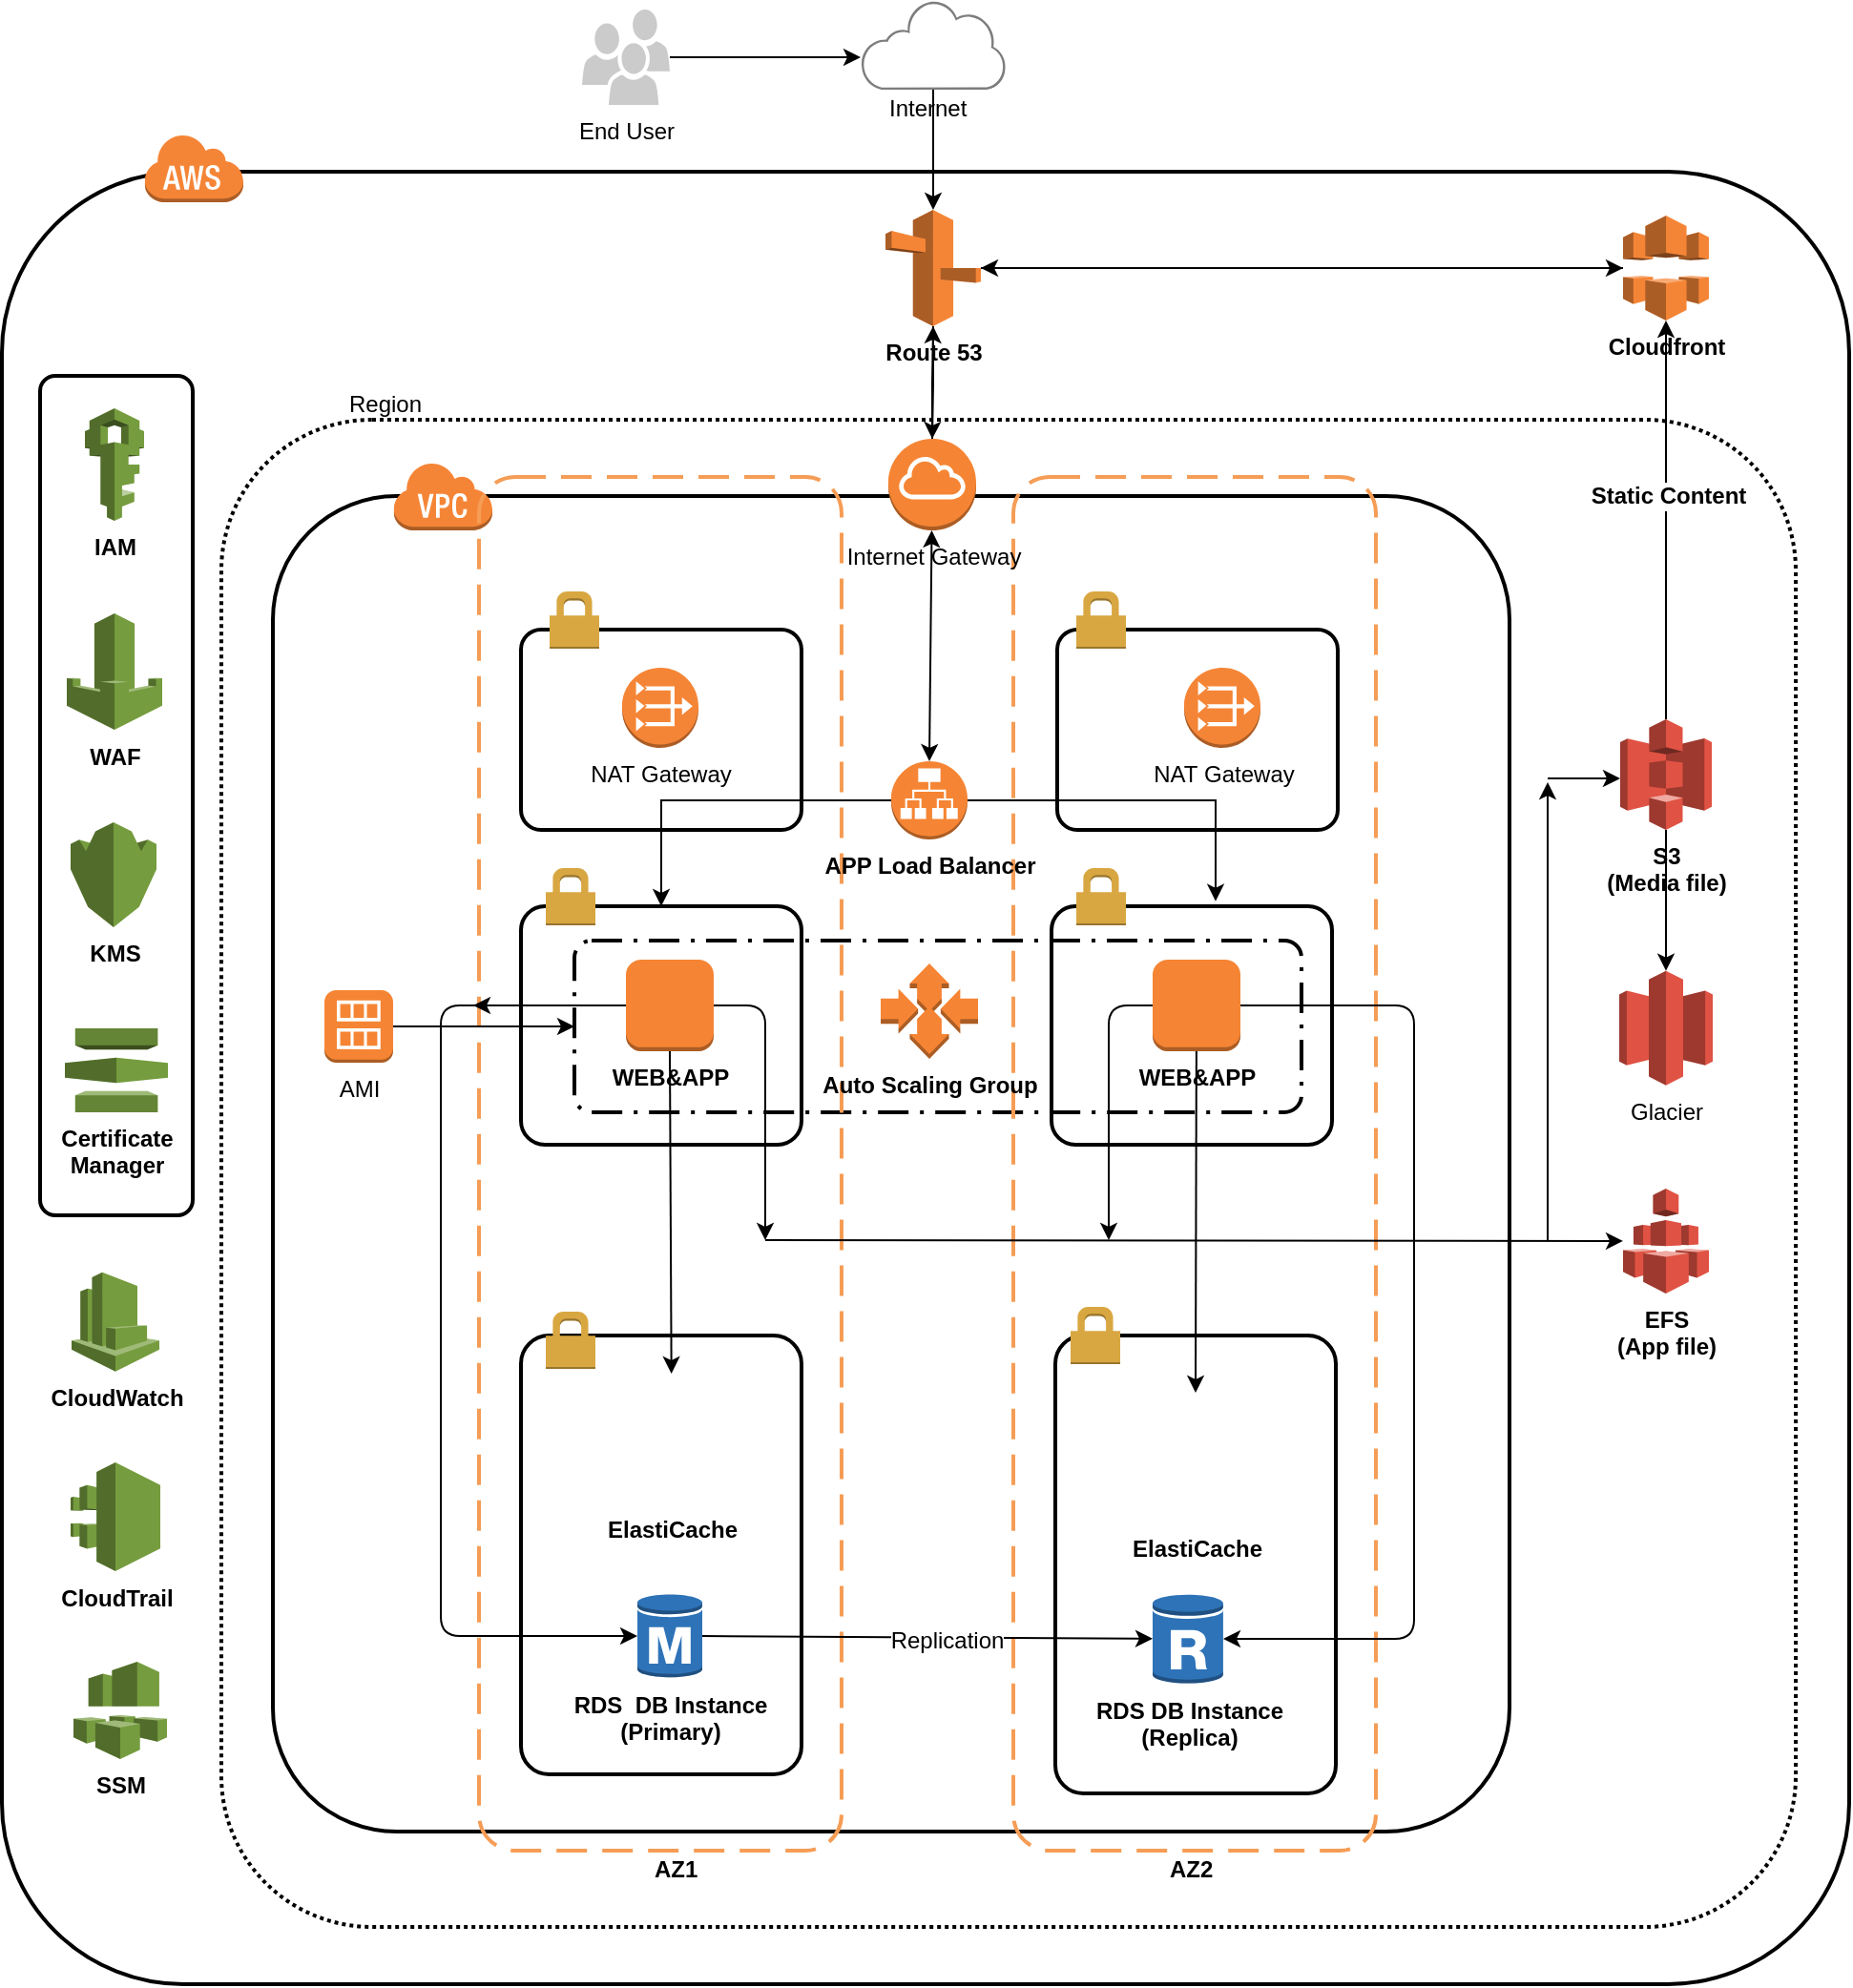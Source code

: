 <mxfile version="10.5.9" type="github"><diagram id="jObKnGZ6R7csE1btROFx" name="Page-1"><mxGraphModel dx="994" dy="1576" grid="1" gridSize="10" guides="1" tooltips="1" connect="1" arrows="1" fold="1" page="1" pageScale="1" pageWidth="850" pageHeight="1100" math="0" shadow="0"><root><mxCell id="0"/><mxCell id="1" parent="0"/><mxCell id="tMoE9Q4Ey3MyN2rL3R3p-1" value="" style="rounded=1;arcSize=10;dashed=0;strokeColor=#000000;fillColor=none;gradientColor=none;strokeWidth=2;" parent="1" vertex="1"><mxGeometry x="140" y="-180" width="968" height="950" as="geometry"/></mxCell><mxCell id="-JKKHmTNua6DKgZGdkiY-58" value="" style="rounded=1;arcSize=10;dashed=0;strokeColor=#000000;fillColor=none;gradientColor=none;strokeWidth=2;" vertex="1" parent="1"><mxGeometry x="160" y="-73" width="80" height="440" as="geometry"/></mxCell><mxCell id="-JKKHmTNua6DKgZGdkiY-11" value="" style="rounded=1;arcSize=10;dashed=1;strokeColor=#000000;fillColor=none;gradientColor=none;dashPattern=1 1;strokeWidth=2;" vertex="1" parent="1"><mxGeometry x="255" y="-50" width="825" height="790" as="geometry"/></mxCell><mxCell id="tMoE9Q4Ey3MyN2rL3R3p-29" value="" style="rounded=1;arcSize=10;dashed=1;strokeColor=#000000;fillColor=none;gradientColor=none;dashPattern=8 3 1 3;strokeWidth=2;" parent="1" vertex="1"><mxGeometry x="440" y="223" width="381" height="90" as="geometry"/></mxCell><mxCell id="tMoE9Q4Ey3MyN2rL3R3p-3" value="" style="rounded=1;arcSize=10;dashed=0;strokeColor=#000000;fillColor=none;gradientColor=none;strokeWidth=2;" parent="1" vertex="1"><mxGeometry x="282" y="-10" width="648" height="700" as="geometry"/></mxCell><mxCell id="tMoE9Q4Ey3MyN2rL3R3p-2" value="" style="dashed=0;html=1;shape=mxgraph.aws3.cloud;fillColor=#F58536;gradientColor=none;dashed=0;" parent="1" vertex="1"><mxGeometry x="214.5" y="-200" width="52" height="36" as="geometry"/></mxCell><mxCell id="tMoE9Q4Ey3MyN2rL3R3p-4" value="" style="dashed=0;html=1;shape=mxgraph.aws3.virtual_private_cloud;fillColor=#F58536;gradientColor=none;dashed=0;" parent="1" vertex="1"><mxGeometry x="345" y="-28" width="52" height="36" as="geometry"/></mxCell><mxCell id="tMoE9Q4Ey3MyN2rL3R3p-5" value="" style="rounded=1;arcSize=10;dashed=1;strokeColor=#F59D56;fillColor=none;gradientColor=none;dashPattern=8 4;strokeWidth=2;" parent="1" vertex="1"><mxGeometry x="390" y="-20" width="190" height="720" as="geometry"/></mxCell><mxCell id="tMoE9Q4Ey3MyN2rL3R3p-10" value="" style="rounded=1;arcSize=10;dashed=1;strokeColor=#F59D56;fillColor=none;gradientColor=none;dashPattern=8 4;strokeWidth=2;" parent="1" vertex="1"><mxGeometry x="670" y="-20" width="190" height="720" as="geometry"/></mxCell><mxCell id="tMoE9Q4Ey3MyN2rL3R3p-13" value="" style="rounded=1;arcSize=10;dashed=0;strokeColor=#000000;fillColor=none;gradientColor=none;strokeWidth=2;" parent="1" vertex="1"><mxGeometry x="412" y="205" width="147" height="125" as="geometry"/></mxCell><mxCell id="tMoE9Q4Ey3MyN2rL3R3p-14" value="" style="dashed=0;html=1;shape=mxgraph.aws3.permissions;fillColor=#D9A741;gradientColor=none;dashed=0;" parent="1" vertex="1"><mxGeometry x="425" y="185" width="26" height="30" as="geometry"/></mxCell><mxCell id="tMoE9Q4Ey3MyN2rL3R3p-16" value="" style="rounded=1;arcSize=10;dashed=0;strokeColor=#000000;fillColor=none;gradientColor=none;strokeWidth=2;" parent="1" vertex="1"><mxGeometry x="412" y="430" width="147" height="230" as="geometry"/></mxCell><mxCell id="tMoE9Q4Ey3MyN2rL3R3p-20" value="" style="rounded=1;arcSize=10;dashed=0;strokeColor=#000000;fillColor=none;gradientColor=none;strokeWidth=2;" parent="1" vertex="1"><mxGeometry x="692" y="430" width="147" height="240" as="geometry"/></mxCell><mxCell id="-JKKHmTNua6DKgZGdkiY-33" value="" style="edgeStyle=orthogonalEdgeStyle;rounded=0;orthogonalLoop=1;jettySize=auto;html=1;" edge="1" parent="1" source="tMoE9Q4Ey3MyN2rL3R3p-22"><mxGeometry relative="1" as="geometry"><mxPoint x="387" y="257" as="targetPoint"/></mxGeometry></mxCell><mxCell id="tMoE9Q4Ey3MyN2rL3R3p-22" value="&lt;b&gt;WEB&amp;amp;APP&lt;/b&gt;" style="outlineConnect=0;dashed=0;verticalLabelPosition=bottom;verticalAlign=top;align=center;html=1;shape=mxgraph.aws3.instance;fillColor=#F58534;gradientColor=none;" parent="1" vertex="1"><mxGeometry x="467" y="233" width="46" height="48" as="geometry"/></mxCell><mxCell id="tMoE9Q4Ey3MyN2rL3R3p-24" value="" style="dashed=0;html=1;shape=mxgraph.aws3.permissions;fillColor=#D9A741;gradientColor=none;dashed=0;" parent="1" vertex="1"><mxGeometry x="425" y="417.5" width="26" height="30" as="geometry"/></mxCell><mxCell id="tMoE9Q4Ey3MyN2rL3R3p-25" value="" style="dashed=0;html=1;shape=mxgraph.aws3.permissions;fillColor=#D9A741;gradientColor=none;dashed=0;" parent="1" vertex="1"><mxGeometry x="700" y="415" width="26" height="30" as="geometry"/></mxCell><mxCell id="tMoE9Q4Ey3MyN2rL3R3p-26" value="" style="rounded=1;arcSize=10;dashed=0;strokeColor=#000000;fillColor=none;gradientColor=none;strokeWidth=2;" parent="1" vertex="1"><mxGeometry x="690" y="205" width="147" height="125" as="geometry"/></mxCell><mxCell id="tMoE9Q4Ey3MyN2rL3R3p-27" value="" style="dashed=0;html=1;shape=mxgraph.aws3.permissions;fillColor=#D9A741;gradientColor=none;dashed=0;" parent="1" vertex="1"><mxGeometry x="703" y="185" width="26" height="30" as="geometry"/></mxCell><mxCell id="tMoE9Q4Ey3MyN2rL3R3p-28" value="&lt;b&gt;WEB&amp;amp;APP&lt;/b&gt;" style="outlineConnect=0;dashed=0;verticalLabelPosition=bottom;verticalAlign=top;align=center;html=1;shape=mxgraph.aws3.instance;fillColor=#F58534;gradientColor=none;" parent="1" vertex="1"><mxGeometry x="743" y="233" width="46" height="48" as="geometry"/></mxCell><mxCell id="tMoE9Q4Ey3MyN2rL3R3p-30" value="&lt;b&gt;Auto Scaling Group&lt;/b&gt;" style="outlineConnect=0;dashed=0;verticalLabelPosition=bottom;verticalAlign=top;align=center;html=1;shape=mxgraph.aws3.auto_scaling;fillColor=#F58534;gradientColor=none;" parent="1" vertex="1"><mxGeometry x="600.5" y="235" width="51" height="50" as="geometry"/></mxCell><mxCell id="tMoE9Q4Ey3MyN2rL3R3p-31" value="&lt;b&gt;RDS&amp;nbsp; DB Instance&lt;br&gt;(Primary)&lt;/b&gt;" style="outlineConnect=0;dashed=0;verticalLabelPosition=bottom;verticalAlign=top;align=center;html=1;shape=mxgraph.aws3.rds_db_instance;fillColor=#2E73B8;gradientColor=none;" parent="1" vertex="1"><mxGeometry x="473" y="565" width="34" height="45" as="geometry"/></mxCell><mxCell id="-JKKHmTNua6DKgZGdkiY-3" style="edgeStyle=orthogonalEdgeStyle;rounded=0;orthogonalLoop=1;jettySize=auto;html=1;entryX=0.5;entryY=0;entryDx=0;entryDy=0;" edge="1" parent="1" source="tMoE9Q4Ey3MyN2rL3R3p-33" target="tMoE9Q4Ey3MyN2rL3R3p-13"><mxGeometry relative="1" as="geometry"/></mxCell><mxCell id="-JKKHmTNua6DKgZGdkiY-4" style="edgeStyle=orthogonalEdgeStyle;rounded=0;orthogonalLoop=1;jettySize=auto;html=1;entryX=0.585;entryY=-0.021;entryDx=0;entryDy=0;entryPerimeter=0;" edge="1" parent="1" source="tMoE9Q4Ey3MyN2rL3R3p-33" target="tMoE9Q4Ey3MyN2rL3R3p-26"><mxGeometry relative="1" as="geometry"/></mxCell><mxCell id="tMoE9Q4Ey3MyN2rL3R3p-33" value="&lt;b&gt;APP Load Balancer&lt;/b&gt;" style="outlineConnect=0;dashed=0;verticalLabelPosition=bottom;verticalAlign=top;align=center;html=1;shape=mxgraph.aws3.application_load_balancer;fillColor=#F58534;gradientColor=none;" parent="1" vertex="1"><mxGeometry x="606" y="129" width="40" height="41" as="geometry"/></mxCell><mxCell id="-JKKHmTNua6DKgZGdkiY-36" style="edgeStyle=orthogonalEdgeStyle;rounded=0;orthogonalLoop=1;jettySize=auto;html=1;" edge="1" parent="1" source="tMoE9Q4Ey3MyN2rL3R3p-34" target="tMoE9Q4Ey3MyN2rL3R3p-35"><mxGeometry relative="1" as="geometry"/></mxCell><mxCell id="-JKKHmTNua6DKgZGdkiY-43" style="edgeStyle=orthogonalEdgeStyle;rounded=0;orthogonalLoop=1;jettySize=auto;html=1;" edge="1" parent="1" source="tMoE9Q4Ey3MyN2rL3R3p-34" target="-JKKHmTNua6DKgZGdkiY-5"><mxGeometry relative="1" as="geometry"/></mxCell><mxCell id="tMoE9Q4Ey3MyN2rL3R3p-34" value="&lt;b&gt;Route 53&lt;/b&gt;" style="outlineConnect=0;dashed=0;verticalLabelPosition=bottom;verticalAlign=top;align=center;html=1;shape=mxgraph.aws3.route_53;fillColor=#F58536;gradientColor=none;" parent="1" vertex="1"><mxGeometry x="603" y="-160" width="50" height="61" as="geometry"/></mxCell><mxCell id="-JKKHmTNua6DKgZGdkiY-42" style="edgeStyle=orthogonalEdgeStyle;rounded=0;orthogonalLoop=1;jettySize=auto;html=1;entryX=1;entryY=0.5;entryDx=0;entryDy=0;entryPerimeter=0;" edge="1" parent="1" source="tMoE9Q4Ey3MyN2rL3R3p-35" target="tMoE9Q4Ey3MyN2rL3R3p-34"><mxGeometry relative="1" as="geometry"/></mxCell><mxCell id="tMoE9Q4Ey3MyN2rL3R3p-35" value="&lt;b&gt;Cloudfront&lt;/b&gt;" style="outlineConnect=0;dashed=0;verticalLabelPosition=bottom;verticalAlign=top;align=center;html=1;shape=mxgraph.aws3.cloudfront;fillColor=#F58536;gradientColor=none;" parent="1" vertex="1"><mxGeometry x="989.5" y="-157" width="45" height="55" as="geometry"/></mxCell><mxCell id="tMoE9Q4Ey3MyN2rL3R3p-45" style="edgeStyle=orthogonalEdgeStyle;rounded=0;orthogonalLoop=1;jettySize=auto;html=1;" parent="1" source="tMoE9Q4Ey3MyN2rL3R3p-36" target="tMoE9Q4Ey3MyN2rL3R3p-35" edge="1"><mxGeometry relative="1" as="geometry"/></mxCell><mxCell id="tMoE9Q4Ey3MyN2rL3R3p-46" value="&lt;b&gt;Static Content&lt;/b&gt;" style="text;html=1;resizable=0;points=[];align=center;verticalAlign=middle;labelBackgroundColor=#ffffff;" parent="tMoE9Q4Ey3MyN2rL3R3p-45" vertex="1" connectable="0"><mxGeometry x="0.118" y="-1" relative="1" as="geometry"><mxPoint as="offset"/></mxGeometry></mxCell><mxCell id="-JKKHmTNua6DKgZGdkiY-66" style="edgeStyle=orthogonalEdgeStyle;rounded=0;orthogonalLoop=1;jettySize=auto;html=1;" edge="1" parent="1" source="tMoE9Q4Ey3MyN2rL3R3p-36" target="-JKKHmTNua6DKgZGdkiY-65"><mxGeometry relative="1" as="geometry"/></mxCell><mxCell id="tMoE9Q4Ey3MyN2rL3R3p-36" value="&lt;b&gt;S3&lt;br&gt;(Media file)&lt;br&gt;&lt;/b&gt;" style="outlineConnect=0;dashed=0;verticalLabelPosition=bottom;verticalAlign=top;align=center;html=1;shape=mxgraph.aws3.s3;fillColor=#E05243;gradientColor=none;" parent="1" vertex="1"><mxGeometry x="988" y="107" width="48" height="58" as="geometry"/></mxCell><mxCell id="tMoE9Q4Ey3MyN2rL3R3p-37" value="&lt;b&gt;EFS&lt;br&gt;(App file)&lt;br&gt;&lt;/b&gt;" style="outlineConnect=0;dashed=0;verticalLabelPosition=bottom;verticalAlign=top;align=center;html=1;shape=mxgraph.aws3.efs;fillColor=#E05243;gradientColor=none;" parent="1" vertex="1"><mxGeometry x="989.5" y="353" width="45" height="55" as="geometry"/></mxCell><mxCell id="tMoE9Q4Ey3MyN2rL3R3p-38" value="" style="endArrow=classic;html=1;" parent="1" edge="1"><mxGeometry width="50" height="50" relative="1" as="geometry"><mxPoint x="950" y="138" as="sourcePoint"/><mxPoint x="988" y="138" as="targetPoint"/></mxGeometry></mxCell><mxCell id="tMoE9Q4Ey3MyN2rL3R3p-57" value="&lt;b&gt;IAM&lt;/b&gt;" style="outlineConnect=0;dashed=0;verticalLabelPosition=bottom;verticalAlign=top;align=center;html=1;shape=mxgraph.aws3.iam;fillColor=#759C3E;gradientColor=none;" parent="1" vertex="1"><mxGeometry x="183.5" y="-56" width="31" height="59" as="geometry"/></mxCell><mxCell id="tMoE9Q4Ey3MyN2rL3R3p-58" value="&lt;b&gt;CloudWatch&lt;/b&gt;" style="outlineConnect=0;dashed=0;verticalLabelPosition=bottom;verticalAlign=top;align=center;html=1;shape=mxgraph.aws3.cloudwatch;fillColor=#759C3E;gradientColor=none;" parent="1" vertex="1"><mxGeometry x="176.5" y="396.833" width="46" height="52" as="geometry"/></mxCell><mxCell id="-JKKHmTNua6DKgZGdkiY-1" value="&lt;b&gt;ElastiCache&lt;/b&gt;" style="shape=image;html=1;verticalAlign=top;verticalLabelPosition=bottom;labelBackgroundColor=#ffffff;imageAspect=0;aspect=fixed;image=https://cdn2.iconfinder.com/data/icons/amazon-aws-stencils/100/Database_copy_Amazon_ElasticCache-128.png" vertex="1" parent="1"><mxGeometry x="457" y="450" width="68" height="68" as="geometry"/></mxCell><mxCell id="-JKKHmTNua6DKgZGdkiY-2" value="&lt;b&gt;KMS&lt;/b&gt;" style="outlineConnect=0;dashed=0;verticalLabelPosition=bottom;verticalAlign=top;align=center;html=1;shape=mxgraph.aws3.kms;fillColor=#759C3E;gradientColor=none;" vertex="1" parent="1"><mxGeometry x="176" y="161" width="45" height="55" as="geometry"/></mxCell><mxCell id="-JKKHmTNua6DKgZGdkiY-44" style="edgeStyle=orthogonalEdgeStyle;rounded=0;orthogonalLoop=1;jettySize=auto;html=1;entryX=0.5;entryY=1;entryDx=0;entryDy=0;entryPerimeter=0;" edge="1" parent="1" source="-JKKHmTNua6DKgZGdkiY-5" target="tMoE9Q4Ey3MyN2rL3R3p-34"><mxGeometry relative="1" as="geometry"/></mxCell><mxCell id="-JKKHmTNua6DKgZGdkiY-5" value="Internet Gateway" style="outlineConnect=0;dashed=0;verticalLabelPosition=bottom;verticalAlign=top;align=center;html=1;shape=mxgraph.aws3.internet_gateway;fillColor=#F58534;gradientColor=none;" vertex="1" parent="1"><mxGeometry x="604.5" y="-40" width="46" height="48" as="geometry"/></mxCell><mxCell id="-JKKHmTNua6DKgZGdkiY-6" value="&lt;b&gt;RDS DB Instance&lt;br&gt;(Replica)&lt;/b&gt;&lt;br&gt;" style="outlineConnect=0;dashed=0;verticalLabelPosition=bottom;verticalAlign=top;align=center;html=1;shape=mxgraph.aws3.rds_db_instance_read_replica;fillColor=#2E73B8;gradientColor=none;" vertex="1" parent="1"><mxGeometry x="743" y="565" width="37" height="48" as="geometry"/></mxCell><mxCell id="-JKKHmTNua6DKgZGdkiY-12" value="Region" style="text;html=1;resizable=0;points=[];autosize=1;align=left;verticalAlign=top;spacingTop=-4;" vertex="1" parent="1"><mxGeometry x="320" y="-68" width="50" height="20" as="geometry"/></mxCell><mxCell id="-JKKHmTNua6DKgZGdkiY-13" value="" style="endArrow=classic;html=1;exitX=1;exitY=0.5;exitDx=0;exitDy=0;exitPerimeter=0;" edge="1" parent="1" source="tMoE9Q4Ey3MyN2rL3R3p-31" target="-JKKHmTNua6DKgZGdkiY-6"><mxGeometry width="50" height="50" relative="1" as="geometry"><mxPoint x="542.5" y="618.667" as="sourcePoint"/><mxPoint x="592.5" y="568.667" as="targetPoint"/></mxGeometry></mxCell><mxCell id="-JKKHmTNua6DKgZGdkiY-14" value="Replication" style="text;html=1;resizable=0;points=[];align=center;verticalAlign=middle;labelBackgroundColor=#ffffff;" vertex="1" connectable="0" parent="-JKKHmTNua6DKgZGdkiY-13"><mxGeometry x="0.08" y="-1" relative="1" as="geometry"><mxPoint as="offset"/></mxGeometry></mxCell><mxCell id="-JKKHmTNua6DKgZGdkiY-15" value="&lt;b&gt;ElastiCache&lt;/b&gt;" style="shape=image;html=1;verticalAlign=top;verticalLabelPosition=bottom;labelBackgroundColor=#ffffff;imageAspect=0;aspect=fixed;image=https://cdn2.iconfinder.com/data/icons/amazon-aws-stencils/100/Database_copy_Amazon_ElasticCache-128.png" vertex="1" parent="1"><mxGeometry x="731.5" y="460" width="68" height="68" as="geometry"/></mxCell><mxCell id="-JKKHmTNua6DKgZGdkiY-17" value="" style="rounded=1;arcSize=10;dashed=0;strokeColor=#000000;fillColor=none;gradientColor=none;strokeWidth=2;" vertex="1" parent="1"><mxGeometry x="412" y="60" width="147" height="105" as="geometry"/></mxCell><mxCell id="-JKKHmTNua6DKgZGdkiY-18" value="" style="rounded=1;arcSize=10;dashed=0;strokeColor=#000000;fillColor=none;gradientColor=none;strokeWidth=2;" vertex="1" parent="1"><mxGeometry x="693" y="60" width="147" height="105" as="geometry"/></mxCell><mxCell id="-JKKHmTNua6DKgZGdkiY-19" value="" style="dashed=0;html=1;shape=mxgraph.aws3.permissions;fillColor=#D9A741;gradientColor=none;dashed=0;" vertex="1" parent="1"><mxGeometry x="427" y="40" width="26" height="30" as="geometry"/></mxCell><mxCell id="-JKKHmTNua6DKgZGdkiY-20" value="" style="dashed=0;html=1;shape=mxgraph.aws3.permissions;fillColor=#D9A741;gradientColor=none;dashed=0;" vertex="1" parent="1"><mxGeometry x="703" y="40" width="26" height="30" as="geometry"/></mxCell><mxCell id="-JKKHmTNua6DKgZGdkiY-21" value="NAT&amp;nbsp;Gateway" style="outlineConnect=0;dashed=0;verticalLabelPosition=bottom;verticalAlign=top;align=center;html=1;shape=mxgraph.aws3.vpc_nat_gateway;fillColor=#F58536;gradientColor=none;" vertex="1" parent="1"><mxGeometry x="465" y="80" width="40" height="42" as="geometry"/></mxCell><mxCell id="-JKKHmTNua6DKgZGdkiY-22" value="NAT&amp;nbsp;Gateway" style="outlineConnect=0;dashed=0;verticalLabelPosition=bottom;verticalAlign=top;align=center;html=1;shape=mxgraph.aws3.vpc_nat_gateway;fillColor=#F58536;gradientColor=none;" vertex="1" parent="1"><mxGeometry x="759.5" y="80" width="40" height="42" as="geometry"/></mxCell><mxCell id="-JKKHmTNua6DKgZGdkiY-24" style="edgeStyle=orthogonalEdgeStyle;rounded=0;orthogonalLoop=1;jettySize=auto;html=1;" edge="1" parent="1" source="-JKKHmTNua6DKgZGdkiY-23" target="tMoE9Q4Ey3MyN2rL3R3p-29"><mxGeometry relative="1" as="geometry"/></mxCell><mxCell id="-JKKHmTNua6DKgZGdkiY-23" value="AMI" style="outlineConnect=0;dashed=0;verticalLabelPosition=bottom;verticalAlign=top;align=center;html=1;shape=mxgraph.aws3.ami;fillColor=#F58534;gradientColor=none;" vertex="1" parent="1"><mxGeometry x="309" y="249" width="36" height="38" as="geometry"/></mxCell><mxCell id="-JKKHmTNua6DKgZGdkiY-28" value="" style="endArrow=classic;html=1;exitX=0.5;exitY=1;exitDx=0;exitDy=0;exitPerimeter=0;" edge="1" parent="1" source="tMoE9Q4Ey3MyN2rL3R3p-22" target="-JKKHmTNua6DKgZGdkiY-1"><mxGeometry width="50" height="50" relative="1" as="geometry"><mxPoint x="460" y="390" as="sourcePoint"/><mxPoint x="510" y="340" as="targetPoint"/></mxGeometry></mxCell><mxCell id="-JKKHmTNua6DKgZGdkiY-30" value="" style="endArrow=classic;html=1;entryX=0.5;entryY=0;entryDx=0;entryDy=0;" edge="1" parent="1" source="tMoE9Q4Ey3MyN2rL3R3p-28" target="-JKKHmTNua6DKgZGdkiY-15"><mxGeometry width="50" height="50" relative="1" as="geometry"><mxPoint x="760" y="410" as="sourcePoint"/><mxPoint x="810" y="360" as="targetPoint"/></mxGeometry></mxCell><mxCell id="-JKKHmTNua6DKgZGdkiY-31" value="" style="edgeStyle=segmentEdgeStyle;endArrow=classic;html=1;entryX=0;entryY=0.5;entryDx=0;entryDy=0;entryPerimeter=0;" edge="1" parent="1" target="tMoE9Q4Ey3MyN2rL3R3p-31"><mxGeometry width="50" height="50" relative="1" as="geometry"><mxPoint x="460" y="257" as="sourcePoint"/><mxPoint x="580" y="350" as="targetPoint"/><Array as="points"><mxPoint x="370" y="257"/><mxPoint x="370" y="588"/></Array></mxGeometry></mxCell><mxCell id="-JKKHmTNua6DKgZGdkiY-34" value="" style="edgeStyle=elbowEdgeStyle;elbow=horizontal;endArrow=classic;html=1;exitX=1;exitY=0.5;exitDx=0;exitDy=0;exitPerimeter=0;" edge="1" parent="1" source="tMoE9Q4Ey3MyN2rL3R3p-28" target="-JKKHmTNua6DKgZGdkiY-6"><mxGeometry width="50" height="50" relative="1" as="geometry"><mxPoint x="830" y="400" as="sourcePoint"/><mxPoint x="880" y="350" as="targetPoint"/><Array as="points"><mxPoint x="880" y="420"/></Array></mxGeometry></mxCell><mxCell id="-JKKHmTNua6DKgZGdkiY-37" value="" style="endArrow=classic;html=1;" edge="1" parent="1" target="tMoE9Q4Ey3MyN2rL3R3p-37"><mxGeometry width="50" height="50" relative="1" as="geometry"><mxPoint x="540" y="380" as="sourcePoint"/><mxPoint x="630" y="350" as="targetPoint"/><Array as="points"/></mxGeometry></mxCell><mxCell id="-JKKHmTNua6DKgZGdkiY-38" value="" style="endArrow=classic;html=1;exitX=0;exitY=0.5;exitDx=0;exitDy=0;exitPerimeter=0;" edge="1" parent="1" source="tMoE9Q4Ey3MyN2rL3R3p-28"><mxGeometry width="50" height="50" relative="1" as="geometry"><mxPoint x="800" y="400" as="sourcePoint"/><mxPoint x="720" y="380" as="targetPoint"/><Array as="points"><mxPoint x="720" y="257"/></Array></mxGeometry></mxCell><mxCell id="-JKKHmTNua6DKgZGdkiY-39" value="" style="edgeStyle=segmentEdgeStyle;endArrow=classic;html=1;exitX=1;exitY=0.5;exitDx=0;exitDy=0;exitPerimeter=0;" edge="1" parent="1" source="tMoE9Q4Ey3MyN2rL3R3p-22"><mxGeometry width="50" height="50" relative="1" as="geometry"><mxPoint x="510" y="390" as="sourcePoint"/><mxPoint x="540" y="380" as="targetPoint"/></mxGeometry></mxCell><mxCell id="-JKKHmTNua6DKgZGdkiY-40" value="" style="endArrow=classic;html=1;" edge="1" parent="1"><mxGeometry width="50" height="50" relative="1" as="geometry"><mxPoint x="950" y="380" as="sourcePoint"/><mxPoint x="950" y="140" as="targetPoint"/></mxGeometry></mxCell><mxCell id="-JKKHmTNua6DKgZGdkiY-41" value="" style="endArrow=classic;startArrow=classic;html=1;exitX=0.5;exitY=0;exitDx=0;exitDy=0;exitPerimeter=0;" edge="1" parent="1" source="tMoE9Q4Ey3MyN2rL3R3p-33" target="-JKKHmTNua6DKgZGdkiY-5"><mxGeometry width="50" height="50" relative="1" as="geometry"><mxPoint x="600" y="100" as="sourcePoint"/><mxPoint x="650" y="50" as="targetPoint"/></mxGeometry></mxCell><mxCell id="-JKKHmTNua6DKgZGdkiY-45" value="&lt;b&gt;SSM&lt;/b&gt;" style="outlineConnect=0;dashed=0;verticalLabelPosition=bottom;verticalAlign=top;align=center;html=1;shape=mxgraph.aws3.ec2_systems_manager;fillColor=#759C3E;gradientColor=none;" vertex="1" parent="1"><mxGeometry x="177.5" y="601" width="49" height="51" as="geometry"/></mxCell><mxCell id="-JKKHmTNua6DKgZGdkiY-56" value="&lt;b&gt;Certificate&lt;br&gt;Manager&lt;/b&gt;&lt;br&gt;" style="outlineConnect=0;dashed=0;verticalLabelPosition=bottom;verticalAlign=top;align=center;html=1;shape=mxgraph.aws3.certificate_manager;fillColor=#759C3E;gradientColor=none;" vertex="1" parent="1"><mxGeometry x="173" y="269" width="54" height="44" as="geometry"/></mxCell><mxCell id="-JKKHmTNua6DKgZGdkiY-57" value="&lt;b&gt;WAF&lt;/b&gt;" style="outlineConnect=0;dashed=0;verticalLabelPosition=bottom;verticalAlign=top;align=center;html=1;shape=mxgraph.aws3.waf;fillColor=#759C3E;gradientColor=none;" vertex="1" parent="1"><mxGeometry x="174" y="51.5" width="50" height="61" as="geometry"/></mxCell><mxCell id="-JKKHmTNua6DKgZGdkiY-60" value="&lt;b&gt;CloudTrail&lt;/b&gt;" style="outlineConnect=0;dashed=0;verticalLabelPosition=bottom;verticalAlign=top;align=center;html=1;shape=mxgraph.aws3.cloudtrail;fillColor=#759C3E;gradientColor=none;" vertex="1" parent="1"><mxGeometry x="176" y="496.5" width="47" height="57" as="geometry"/></mxCell><mxCell id="-JKKHmTNua6DKgZGdkiY-65" value="Glacier" style="outlineConnect=0;dashed=0;verticalLabelPosition=bottom;verticalAlign=top;align=center;html=1;shape=mxgraph.aws3.glacier;fillColor=#E05243;gradientColor=none;" vertex="1" parent="1"><mxGeometry x="987.5" y="238.833" width="49" height="60" as="geometry"/></mxCell><mxCell id="-JKKHmTNua6DKgZGdkiY-73" style="edgeStyle=orthogonalEdgeStyle;rounded=0;orthogonalLoop=1;jettySize=auto;html=1;" edge="1" parent="1" source="-JKKHmTNua6DKgZGdkiY-68" target="tMoE9Q4Ey3MyN2rL3R3p-34"><mxGeometry relative="1" as="geometry"/></mxCell><mxCell id="-JKKHmTNua6DKgZGdkiY-68" value="" style="shadow=0;dashed=0;html=1;strokeColor=none;labelPosition=center;verticalLabelPosition=bottom;verticalAlign=top;align=center;shape=mxgraph.mscae.enterprise.internet_hollow;fillColor=#7D7D7D;" vertex="1" parent="1"><mxGeometry x="590" y="-270" width="76" height="47" as="geometry"/></mxCell><mxCell id="-JKKHmTNua6DKgZGdkiY-71" style="edgeStyle=orthogonalEdgeStyle;rounded=0;orthogonalLoop=1;jettySize=auto;html=1;" edge="1" parent="1" source="-JKKHmTNua6DKgZGdkiY-70"><mxGeometry relative="1" as="geometry"><mxPoint x="590" y="-240" as="targetPoint"/></mxGeometry></mxCell><mxCell id="-JKKHmTNua6DKgZGdkiY-70" value="End User" style="shadow=0;dashed=0;html=1;strokeColor=none;labelPosition=center;verticalLabelPosition=bottom;verticalAlign=top;outlineConnect=0;align=center;shape=mxgraph.office.users.users;fillColor=#CCCBCB;" vertex="1" parent="1"><mxGeometry x="444" y="-265" width="46" height="50" as="geometry"/></mxCell><mxCell id="-JKKHmTNua6DKgZGdkiY-74" value="Internet" style="text;html=1;resizable=0;points=[];autosize=1;align=left;verticalAlign=top;spacingTop=-4;" vertex="1" parent="1"><mxGeometry x="603" y="-223" width="60" height="20" as="geometry"/></mxCell><mxCell id="-JKKHmTNua6DKgZGdkiY-75" value="&lt;b&gt;AZ1&lt;/b&gt;" style="text;html=1;resizable=0;points=[];autosize=1;align=left;verticalAlign=top;spacingTop=-4;" vertex="1" parent="1"><mxGeometry x="480" y="700" width="40" height="20" as="geometry"/></mxCell><mxCell id="-JKKHmTNua6DKgZGdkiY-76" value="&lt;b&gt;AZ2&lt;/b&gt;" style="text;html=1;resizable=0;points=[];autosize=1;align=left;verticalAlign=top;spacingTop=-4;" vertex="1" parent="1"><mxGeometry x="750" y="700" width="40" height="20" as="geometry"/></mxCell></root></mxGraphModel></diagram></mxfile>